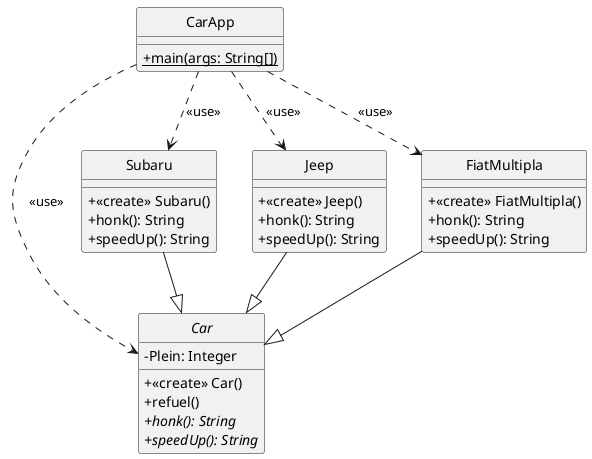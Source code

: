 @startuml
skinparam style strictuml
skinparam classAttributeIconSize 0
hide enum methods

abstract class Car
{
    - Plein: Integer
    + <<create>> Car()
    + refuel()
    + {abstract} honk(): String
    + {abstract} speedUp(): String
}

class Subaru
{
    + <<create>> Subaru()
    + honk(): String
    + speedUp(): String
}

class Jeep
{
    + <<create>> Jeep()
    + honk(): String
    + speedUp(): String
}

class FiatMultipla
{
    + <<create>> FiatMultipla()
    + honk(): String
    + speedUp(): String
}

class CarApp
{
    + {static} main(args: String[])
}

Subaru --|> Car
Jeep --|> Car
FiatMultipla --|> Car

CarApp ..> Car:<<use>>
CarApp ..> Subaru:<<use>>
CarApp ..> Jeep:<<use>>
CarApp ..> FiatMultipla:<<use>>

@enduml
